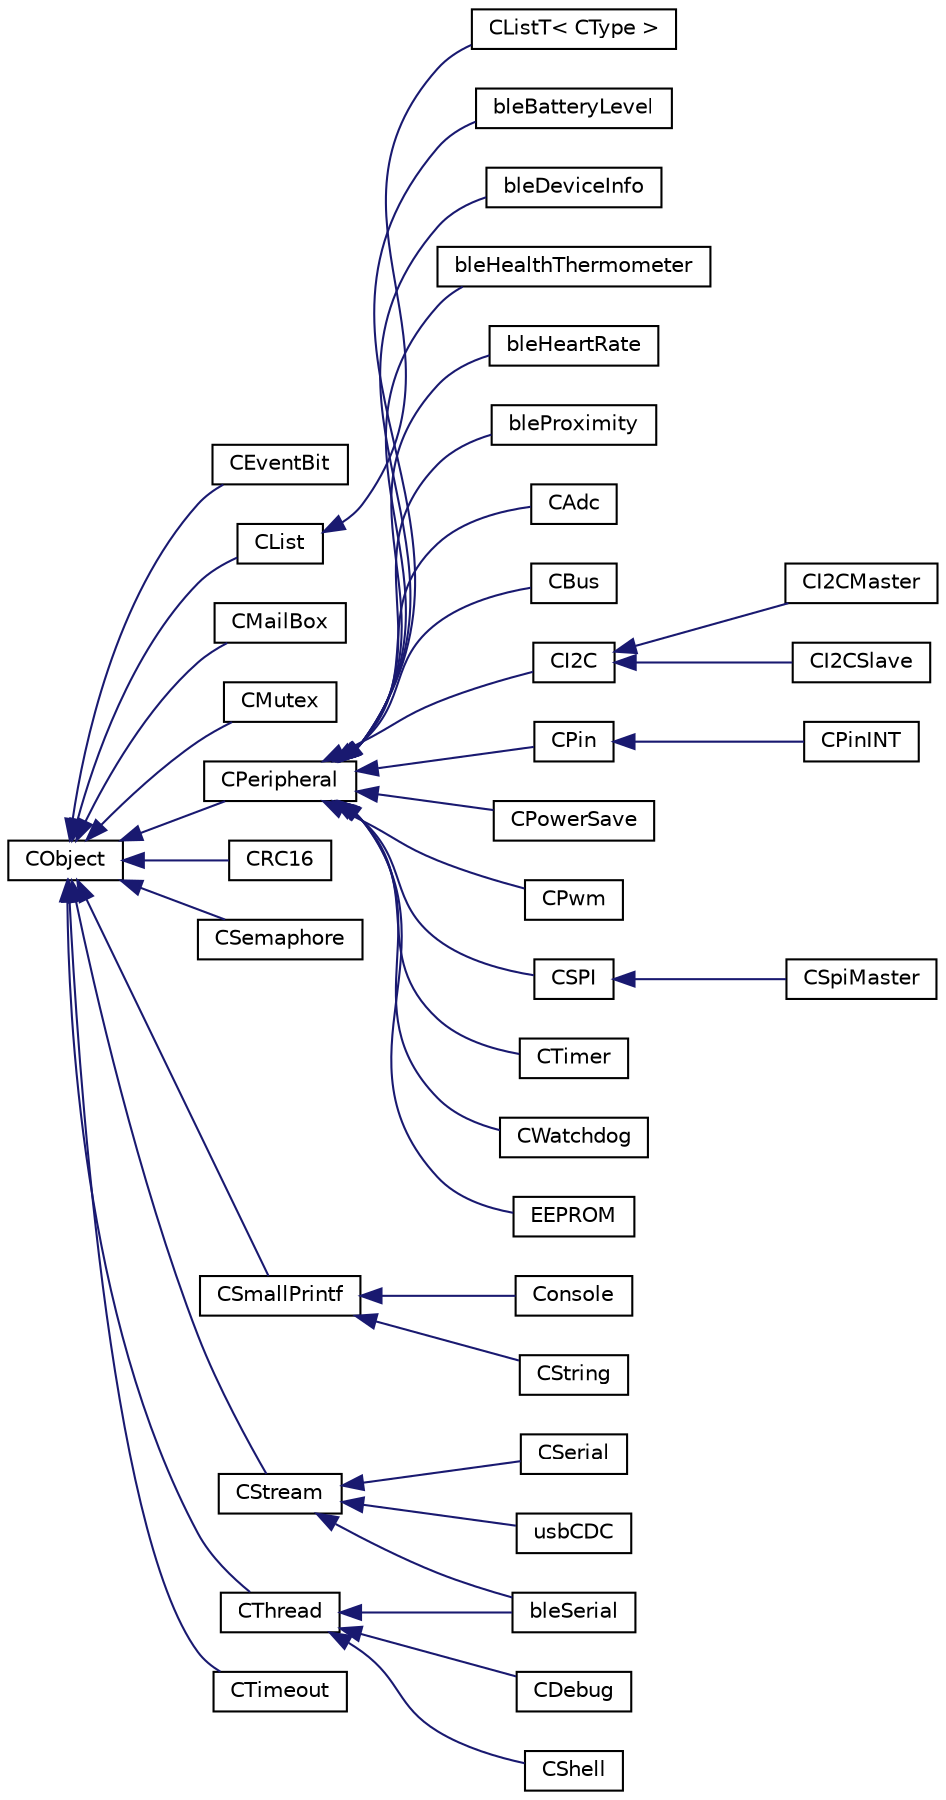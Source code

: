 digraph "Graphical Class Hierarchy"
{
  edge [fontname="Helvetica",fontsize="10",labelfontname="Helvetica",labelfontsize="10"];
  node [fontname="Helvetica",fontsize="10",shape=record];
  rankdir="LR";
  Node1 [label="CObject",height=0.2,width=0.4,color="black", fillcolor="white", style="filled",URL="$dc/dac/class_c_object.html"];
  Node1 -> Node2 [dir="back",color="midnightblue",fontsize="10",style="solid",fontname="Helvetica"];
  Node2 [label="CEventBit",height=0.2,width=0.4,color="black", fillcolor="white", style="filled",URL="$dd/d60/class_c_event_bit.html"];
  Node1 -> Node3 [dir="back",color="midnightblue",fontsize="10",style="solid",fontname="Helvetica"];
  Node3 [label="CList",height=0.2,width=0.4,color="black", fillcolor="white", style="filled",URL="$df/db6/class_c_list.html"];
  Node3 -> Node4 [dir="back",color="midnightblue",fontsize="10",style="solid",fontname="Helvetica"];
  Node4 [label="CListT\< CType \>",height=0.2,width=0.4,color="black", fillcolor="white", style="filled",URL="$da/d59/class_c_list_t.html"];
  Node1 -> Node5 [dir="back",color="midnightblue",fontsize="10",style="solid",fontname="Helvetica"];
  Node5 [label="CMailBox",height=0.2,width=0.4,color="black", fillcolor="white", style="filled",URL="$d8/d26/class_c_mail_box.html"];
  Node1 -> Node6 [dir="back",color="midnightblue",fontsize="10",style="solid",fontname="Helvetica"];
  Node6 [label="CMutex",height=0.2,width=0.4,color="black", fillcolor="white", style="filled",URL="$d3/d0d/class_c_mutex.html"];
  Node1 -> Node7 [dir="back",color="midnightblue",fontsize="10",style="solid",fontname="Helvetica"];
  Node7 [label="CPeripheral",height=0.2,width=0.4,color="black", fillcolor="white", style="filled",URL="$d9/db6/class_c_peripheral.html"];
  Node7 -> Node8 [dir="back",color="midnightblue",fontsize="10",style="solid",fontname="Helvetica"];
  Node8 [label="bleBatteryLevel",height=0.2,width=0.4,color="black", fillcolor="white", style="filled",URL="$d8/d3b/classble_battery_level.html"];
  Node7 -> Node9 [dir="back",color="midnightblue",fontsize="10",style="solid",fontname="Helvetica"];
  Node9 [label="bleDeviceInfo",height=0.2,width=0.4,color="black", fillcolor="white", style="filled",URL="$d3/dc5/classble_device_info.html"];
  Node7 -> Node10 [dir="back",color="midnightblue",fontsize="10",style="solid",fontname="Helvetica"];
  Node10 [label="bleHealthThermometer",height=0.2,width=0.4,color="black", fillcolor="white", style="filled",URL="$d9/d26/classble_health_thermometer.html"];
  Node7 -> Node11 [dir="back",color="midnightblue",fontsize="10",style="solid",fontname="Helvetica"];
  Node11 [label="bleHeartRate",height=0.2,width=0.4,color="black", fillcolor="white", style="filled",URL="$d3/d81/classble_heart_rate.html"];
  Node7 -> Node12 [dir="back",color="midnightblue",fontsize="10",style="solid",fontname="Helvetica"];
  Node12 [label="bleProximity",height=0.2,width=0.4,color="black", fillcolor="white", style="filled",URL="$de/d67/classble_proximity.html"];
  Node7 -> Node13 [dir="back",color="midnightblue",fontsize="10",style="solid",fontname="Helvetica"];
  Node13 [label="CAdc",height=0.2,width=0.4,color="black", fillcolor="white", style="filled",URL="$d7/d0f/class_c_adc.html"];
  Node7 -> Node14 [dir="back",color="midnightblue",fontsize="10",style="solid",fontname="Helvetica"];
  Node14 [label="CBus",height=0.2,width=0.4,color="black", fillcolor="white", style="filled",URL="$de/d89/class_c_bus.html"];
  Node7 -> Node15 [dir="back",color="midnightblue",fontsize="10",style="solid",fontname="Helvetica"];
  Node15 [label="CI2C",height=0.2,width=0.4,color="black", fillcolor="white", style="filled",URL="$d0/dce/class_c_i2_c.html"];
  Node15 -> Node16 [dir="back",color="midnightblue",fontsize="10",style="solid",fontname="Helvetica"];
  Node16 [label="CI2CMaster",height=0.2,width=0.4,color="black", fillcolor="white", style="filled",URL="$d7/db9/class_c_i2_c_master.html"];
  Node15 -> Node17 [dir="back",color="midnightblue",fontsize="10",style="solid",fontname="Helvetica"];
  Node17 [label="CI2CSlave",height=0.2,width=0.4,color="black", fillcolor="white", style="filled",URL="$d9/d52/class_c_i2_c_slave.html"];
  Node7 -> Node18 [dir="back",color="midnightblue",fontsize="10",style="solid",fontname="Helvetica"];
  Node18 [label="CPin",height=0.2,width=0.4,color="black", fillcolor="white", style="filled",URL="$d7/db9/class_c_pin.html"];
  Node18 -> Node19 [dir="back",color="midnightblue",fontsize="10",style="solid",fontname="Helvetica"];
  Node19 [label="CPinINT",height=0.2,width=0.4,color="black", fillcolor="white", style="filled",URL="$db/d2c/class_c_pin_i_n_t.html"];
  Node7 -> Node20 [dir="back",color="midnightblue",fontsize="10",style="solid",fontname="Helvetica"];
  Node20 [label="CPowerSave",height=0.2,width=0.4,color="black", fillcolor="white", style="filled",URL="$d5/d3e/class_c_power_save.html"];
  Node7 -> Node21 [dir="back",color="midnightblue",fontsize="10",style="solid",fontname="Helvetica"];
  Node21 [label="CPwm",height=0.2,width=0.4,color="black", fillcolor="white", style="filled",URL="$d1/d9f/class_c_pwm.html",tooltip="Pulse-width modulated output. "];
  Node7 -> Node22 [dir="back",color="midnightblue",fontsize="10",style="solid",fontname="Helvetica"];
  Node22 [label="CSPI",height=0.2,width=0.4,color="black", fillcolor="white", style="filled",URL="$d2/d3f/class_c_s_p_i.html"];
  Node22 -> Node23 [dir="back",color="midnightblue",fontsize="10",style="solid",fontname="Helvetica"];
  Node23 [label="CSpiMaster",height=0.2,width=0.4,color="black", fillcolor="white", style="filled",URL="$d9/d9b/class_c_spi_master.html"];
  Node7 -> Node24 [dir="back",color="midnightblue",fontsize="10",style="solid",fontname="Helvetica"];
  Node24 [label="CTimer",height=0.2,width=0.4,color="black", fillcolor="white", style="filled",URL="$db/de1/class_c_timer.html"];
  Node7 -> Node25 [dir="back",color="midnightblue",fontsize="10",style="solid",fontname="Helvetica"];
  Node25 [label="CWatchdog",height=0.2,width=0.4,color="black", fillcolor="white", style="filled",URL="$d3/d75/class_c_watchdog.html"];
  Node7 -> Node26 [dir="back",color="midnightblue",fontsize="10",style="solid",fontname="Helvetica"];
  Node26 [label="EEPROM",height=0.2,width=0.4,color="black", fillcolor="white", style="filled",URL="$d0/d7a/class_e_e_p_r_o_m.html"];
  Node1 -> Node27 [dir="back",color="midnightblue",fontsize="10",style="solid",fontname="Helvetica"];
  Node27 [label="CRC16",height=0.2,width=0.4,color="black", fillcolor="white", style="filled",URL="$d5/df3/class_c_r_c16.html"];
  Node1 -> Node28 [dir="back",color="midnightblue",fontsize="10",style="solid",fontname="Helvetica"];
  Node28 [label="CSemaphore",height=0.2,width=0.4,color="black", fillcolor="white", style="filled",URL="$d0/d06/class_c_semaphore.html"];
  Node1 -> Node29 [dir="back",color="midnightblue",fontsize="10",style="solid",fontname="Helvetica"];
  Node29 [label="CSmallPrintf",height=0.2,width=0.4,color="black", fillcolor="white", style="filled",URL="$de/db4/class_c_small_printf.html"];
  Node29 -> Node30 [dir="back",color="midnightblue",fontsize="10",style="solid",fontname="Helvetica"];
  Node30 [label="Console",height=0.2,width=0.4,color="black", fillcolor="white", style="filled",URL="$d6/d56/class_console.html",tooltip="The Console class provides a lightweight input/output stream to console. "];
  Node29 -> Node31 [dir="back",color="midnightblue",fontsize="10",style="solid",fontname="Helvetica"];
  Node31 [label="CString",height=0.2,width=0.4,color="black", fillcolor="white", style="filled",URL="$df/d99/class_c_string.html",tooltip="a string class inherit from CSmallPrintf. "];
  Node1 -> Node32 [dir="back",color="midnightblue",fontsize="10",style="solid",fontname="Helvetica"];
  Node32 [label="CStream",height=0.2,width=0.4,color="black", fillcolor="white", style="filled",URL="$d4/d16/class_c_stream.html"];
  Node32 -> Node33 [dir="back",color="midnightblue",fontsize="10",style="solid",fontname="Helvetica"];
  Node33 [label="bleSerial",height=0.2,width=0.4,color="black", fillcolor="white", style="filled",URL="$d7/d03/classble_serial.html",tooltip="bleSerial class is a ble core, and inherits from CStream class to provide the stream virtual function..."];
  Node32 -> Node34 [dir="back",color="midnightblue",fontsize="10",style="solid",fontname="Helvetica"];
  Node34 [label="CSerial",height=0.2,width=0.4,color="black", fillcolor="white", style="filled",URL="$d8/d1d/class_c_serial.html"];
  Node32 -> Node35 [dir="back",color="midnightblue",fontsize="10",style="solid",fontname="Helvetica"];
  Node35 [label="usbCDC",height=0.2,width=0.4,color="black", fillcolor="white", style="filled",URL="$d6/dc5/classusb_c_d_c.html"];
  Node1 -> Node36 [dir="back",color="midnightblue",fontsize="10",style="solid",fontname="Helvetica"];
  Node36 [label="CThread",height=0.2,width=0.4,color="black", fillcolor="white", style="filled",URL="$d0/d26/class_c_thread.html"];
  Node36 -> Node33 [dir="back",color="midnightblue",fontsize="10",style="solid",fontname="Helvetica"];
  Node36 -> Node37 [dir="back",color="midnightblue",fontsize="10",style="solid",fontname="Helvetica"];
  Node37 [label="CDebug",height=0.2,width=0.4,color="black", fillcolor="white", style="filled",URL="$d4/d37/class_c_debug.html"];
  Node36 -> Node38 [dir="back",color="midnightblue",fontsize="10",style="solid",fontname="Helvetica"];
  Node38 [label="CShell",height=0.2,width=0.4,color="black", fillcolor="white", style="filled",URL="$de/dba/class_c_shell.html"];
  Node1 -> Node39 [dir="back",color="midnightblue",fontsize="10",style="solid",fontname="Helvetica"];
  Node39 [label="CTimeout",height=0.2,width=0.4,color="black", fillcolor="white", style="filled",URL="$d5/d5b/class_c_timeout.html"];
}
